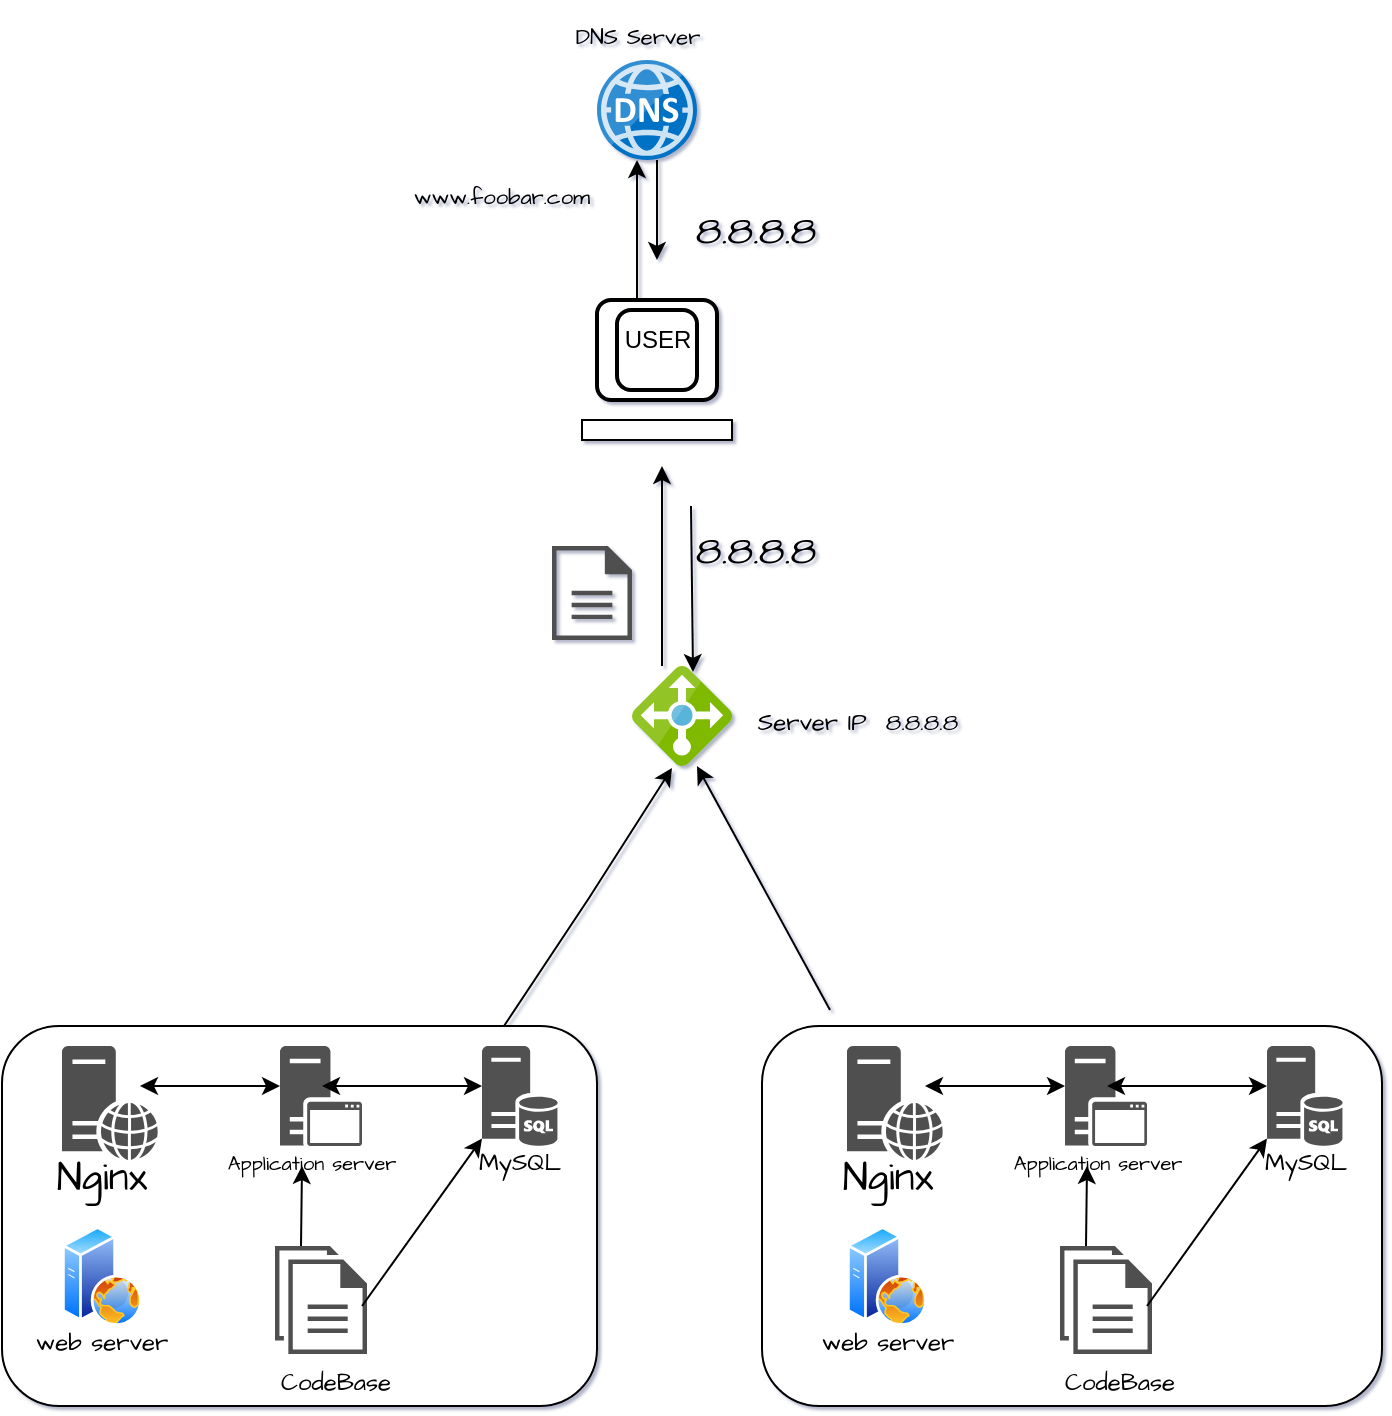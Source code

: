 <mxfile version="21.3.4" type="github">
  <diagram id="C5RBs43oDa-KdzZeNtuy" name="Page-1">
    <mxGraphModel dx="1180" dy="577" grid="1" gridSize="10" guides="1" tooltips="1" connect="1" arrows="1" fold="1" page="1" pageScale="1" pageWidth="827" pageHeight="1169" math="0" shadow="1">
      <root>
        <mxCell id="WIyWlLk6GJQsqaUBKTNV-0" />
        <mxCell id="WIyWlLk6GJQsqaUBKTNV-1" parent="WIyWlLk6GJQsqaUBKTNV-0" />
        <mxCell id="tbPgPqzO8_C_9tlT7s1o-13" value="" style="endArrow=classic;html=1;rounded=0;" edge="1" parent="WIyWlLk6GJQsqaUBKTNV-1">
          <mxGeometry width="50" height="50" relative="1" as="geometry">
            <mxPoint x="407.5" y="177" as="sourcePoint" />
            <mxPoint x="407.5" y="97" as="targetPoint" />
            <Array as="points">
              <mxPoint x="407.5" y="127" />
            </Array>
          </mxGeometry>
        </mxCell>
        <mxCell id="tbPgPqzO8_C_9tlT7s1o-14" value="" style="endArrow=classic;html=1;rounded=0;" edge="1" parent="WIyWlLk6GJQsqaUBKTNV-1">
          <mxGeometry width="50" height="50" relative="1" as="geometry">
            <mxPoint x="417.5" y="97" as="sourcePoint" />
            <mxPoint x="417.5" y="147" as="targetPoint" />
            <Array as="points">
              <mxPoint x="417.5" y="127" />
            </Array>
          </mxGeometry>
        </mxCell>
        <mxCell id="tbPgPqzO8_C_9tlT7s1o-15" value="" style="rounded=1;whiteSpace=wrap;html=1;absoluteArcSize=1;arcSize=14;strokeWidth=2;" vertex="1" parent="WIyWlLk6GJQsqaUBKTNV-1">
          <mxGeometry x="387.5" y="167" width="60" height="50" as="geometry" />
        </mxCell>
        <mxCell id="tbPgPqzO8_C_9tlT7s1o-16" style="edgeStyle=orthogonalEdgeStyle;rounded=0;orthogonalLoop=1;jettySize=auto;html=1;exitX=0.5;exitY=1;exitDx=0;exitDy=0;" edge="1" parent="WIyWlLk6GJQsqaUBKTNV-1" source="tbPgPqzO8_C_9tlT7s1o-15" target="tbPgPqzO8_C_9tlT7s1o-15">
          <mxGeometry relative="1" as="geometry" />
        </mxCell>
        <mxCell id="tbPgPqzO8_C_9tlT7s1o-18" value="" style="rounded=1;whiteSpace=wrap;html=1;absoluteArcSize=1;arcSize=14;strokeWidth=2;" vertex="1" parent="WIyWlLk6GJQsqaUBKTNV-1">
          <mxGeometry x="397.5" y="172" width="40" height="40" as="geometry" />
        </mxCell>
        <mxCell id="tbPgPqzO8_C_9tlT7s1o-20" value="" style="rounded=0;whiteSpace=wrap;html=1;" vertex="1" parent="WIyWlLk6GJQsqaUBKTNV-1">
          <mxGeometry x="380" y="227" width="75" height="10" as="geometry" />
        </mxCell>
        <mxCell id="tbPgPqzO8_C_9tlT7s1o-23" value="USER" style="text;strokeColor=none;align=center;fillColor=none;html=1;verticalAlign=middle;whiteSpace=wrap;rounded=0;" vertex="1" parent="WIyWlLk6GJQsqaUBKTNV-1">
          <mxGeometry x="387.5" y="172" width="60" height="30" as="geometry" />
        </mxCell>
        <mxCell id="tbPgPqzO8_C_9tlT7s1o-25" value="" style="endArrow=classic;html=1;rounded=0;" edge="1" parent="WIyWlLk6GJQsqaUBKTNV-1">
          <mxGeometry width="50" height="50" relative="1" as="geometry">
            <mxPoint x="434.5" y="270" as="sourcePoint" />
            <mxPoint x="435.5" y="353" as="targetPoint" />
          </mxGeometry>
        </mxCell>
        <mxCell id="tbPgPqzO8_C_9tlT7s1o-26" value="" style="rounded=1;whiteSpace=wrap;html=1;" vertex="1" parent="WIyWlLk6GJQsqaUBKTNV-1">
          <mxGeometry x="90" y="530" width="297.5" height="190" as="geometry" />
        </mxCell>
        <mxCell id="tbPgPqzO8_C_9tlT7s1o-37" value="" style="image;sketch=0;aspect=fixed;html=1;points=[];align=center;fontSize=12;image=img/lib/mscae/DNS.svg;" vertex="1" parent="WIyWlLk6GJQsqaUBKTNV-1">
          <mxGeometry x="387.5" y="47" width="50" height="50" as="geometry" />
        </mxCell>
        <mxCell id="tbPgPqzO8_C_9tlT7s1o-38" value="" style="sketch=0;pointerEvents=1;shadow=0;dashed=0;html=1;strokeColor=none;labelPosition=center;verticalLabelPosition=bottom;verticalAlign=top;align=center;fillColor=#515151;shape=mxgraph.mscae.system_center.secondary_site" vertex="1" parent="WIyWlLk6GJQsqaUBKTNV-1">
          <mxGeometry x="229" y="540" width="41" height="50" as="geometry" />
        </mxCell>
        <mxCell id="tbPgPqzO8_C_9tlT7s1o-39" value="" style="sketch=0;pointerEvents=1;shadow=0;dashed=0;html=1;strokeColor=none;labelPosition=center;verticalLabelPosition=bottom;verticalAlign=top;align=center;fillColor=#515151;shape=mxgraph.mscae.system_center.central_administration_site_sql" vertex="1" parent="WIyWlLk6GJQsqaUBKTNV-1">
          <mxGeometry x="330" y="540" width="38" height="50" as="geometry" />
        </mxCell>
        <mxCell id="tbPgPqzO8_C_9tlT7s1o-40" value="" style="sketch=0;pointerEvents=1;shadow=0;dashed=0;html=1;strokeColor=none;fillColor=#505050;labelPosition=center;verticalLabelPosition=bottom;verticalAlign=top;outlineConnect=0;align=center;shape=mxgraph.office.servers.web_server;" vertex="1" parent="WIyWlLk6GJQsqaUBKTNV-1">
          <mxGeometry x="120" y="540" width="48" height="57" as="geometry" />
        </mxCell>
        <mxCell id="tbPgPqzO8_C_9tlT7s1o-41" value="" style="sketch=0;pointerEvents=1;shadow=0;dashed=0;html=1;strokeColor=none;fillColor=#505050;labelPosition=center;verticalLabelPosition=bottom;verticalAlign=top;outlineConnect=0;align=center;shape=mxgraph.office.concepts.documents;" vertex="1" parent="WIyWlLk6GJQsqaUBKTNV-1">
          <mxGeometry x="226.5" y="640" width="46" height="54" as="geometry" />
        </mxCell>
        <mxCell id="tbPgPqzO8_C_9tlT7s1o-42" value="" style="image;aspect=fixed;perimeter=ellipsePerimeter;html=1;align=center;shadow=0;dashed=0;spacingTop=3;image=img/lib/active_directory/web_server.svg;" vertex="1" parent="WIyWlLk6GJQsqaUBKTNV-1">
          <mxGeometry x="120" y="630" width="40" height="50" as="geometry" />
        </mxCell>
        <mxCell id="tbPgPqzO8_C_9tlT7s1o-43" value="" style="sketch=0;pointerEvents=1;shadow=0;dashed=0;html=1;strokeColor=none;fillColor=#505050;labelPosition=center;verticalLabelPosition=bottom;verticalAlign=top;outlineConnect=0;align=center;shape=mxgraph.office.concepts.document;" vertex="1" parent="WIyWlLk6GJQsqaUBKTNV-1">
          <mxGeometry x="365" y="290" width="40" height="47" as="geometry" />
        </mxCell>
        <mxCell id="tbPgPqzO8_C_9tlT7s1o-44" value="" style="endArrow=classic;startArrow=classic;html=1;rounded=0;" edge="1" parent="WIyWlLk6GJQsqaUBKTNV-1">
          <mxGeometry width="50" height="50" relative="1" as="geometry">
            <mxPoint x="159" y="560" as="sourcePoint" />
            <mxPoint x="229" y="560" as="targetPoint" />
          </mxGeometry>
        </mxCell>
        <mxCell id="tbPgPqzO8_C_9tlT7s1o-45" value="" style="endArrow=classic;startArrow=classic;html=1;rounded=0;" edge="1" parent="WIyWlLk6GJQsqaUBKTNV-1">
          <mxGeometry width="50" height="50" relative="1" as="geometry">
            <mxPoint x="250" y="560" as="sourcePoint" />
            <mxPoint x="330" y="560" as="targetPoint" />
          </mxGeometry>
        </mxCell>
        <mxCell id="tbPgPqzO8_C_9tlT7s1o-46" value="" style="endArrow=classic;html=1;rounded=0;entryX=0;entryY=0.925;entryDx=0;entryDy=0;entryPerimeter=0;" edge="1" parent="WIyWlLk6GJQsqaUBKTNV-1" target="tbPgPqzO8_C_9tlT7s1o-39">
          <mxGeometry width="50" height="50" relative="1" as="geometry">
            <mxPoint x="270" y="670" as="sourcePoint" />
            <mxPoint x="360" y="590" as="targetPoint" />
          </mxGeometry>
        </mxCell>
        <mxCell id="tbPgPqzO8_C_9tlT7s1o-47" value="" style="endArrow=classic;html=1;rounded=0;align=right;labelBackgroundColor=#FFFFFF;" edge="1" parent="WIyWlLk6GJQsqaUBKTNV-1">
          <mxGeometry width="50" height="50" relative="1" as="geometry">
            <mxPoint x="239.5" y="640" as="sourcePoint" />
            <mxPoint x="240" y="600" as="targetPoint" />
          </mxGeometry>
        </mxCell>
        <mxCell id="tbPgPqzO8_C_9tlT7s1o-48" value="&lt;font style=&quot;font-size: 11px;&quot;&gt;DNS Server&lt;/font&gt;" style="text;strokeColor=none;align=center;fillColor=none;html=1;verticalAlign=middle;whiteSpace=wrap;rounded=0;fontSize=20;fontFamily=Architects Daughter;" vertex="1" parent="WIyWlLk6GJQsqaUBKTNV-1">
          <mxGeometry x="367.5" y="17" width="80" height="30" as="geometry" />
        </mxCell>
        <mxCell id="tbPgPqzO8_C_9tlT7s1o-49" value="&lt;font style=&quot;font-size: 10px;&quot;&gt;Application server&lt;/font&gt;" style="text;strokeColor=none;align=center;fillColor=none;html=1;verticalAlign=middle;whiteSpace=wrap;rounded=0;fontSize=20;fontFamily=Architects Daughter;" vertex="1" parent="WIyWlLk6GJQsqaUBKTNV-1">
          <mxGeometry x="180" y="570" width="130" height="50" as="geometry" />
        </mxCell>
        <mxCell id="tbPgPqzO8_C_9tlT7s1o-51" value="&lt;font style=&quot;font-size: 12px;&quot;&gt;MySQL&lt;/font&gt;" style="text;strokeColor=none;align=center;fillColor=none;html=1;verticalAlign=middle;whiteSpace=wrap;rounded=0;fontSize=20;fontFamily=Architects Daughter;" vertex="1" parent="WIyWlLk6GJQsqaUBKTNV-1">
          <mxGeometry x="319" y="580" width="60" height="30" as="geometry" />
        </mxCell>
        <mxCell id="tbPgPqzO8_C_9tlT7s1o-52" value="Nginx" style="text;strokeColor=none;align=center;fillColor=none;html=1;verticalAlign=middle;whiteSpace=wrap;rounded=0;fontSize=20;fontFamily=Architects Daughter;" vertex="1" parent="WIyWlLk6GJQsqaUBKTNV-1">
          <mxGeometry x="110" y="590" width="60" height="30" as="geometry" />
        </mxCell>
        <mxCell id="tbPgPqzO8_C_9tlT7s1o-58" value="&lt;font style=&quot;font-size: 12px;&quot;&gt;web server&lt;/font&gt;" style="text;strokeColor=none;align=center;fillColor=none;html=1;verticalAlign=middle;whiteSpace=wrap;rounded=0;fontSize=20;fontFamily=Architects Daughter;" vertex="1" parent="WIyWlLk6GJQsqaUBKTNV-1">
          <mxGeometry x="90" y="670" width="100" height="30" as="geometry" />
        </mxCell>
        <mxCell id="tbPgPqzO8_C_9tlT7s1o-59" value="8.8.8.8" style="text;strokeColor=none;align=center;fillColor=none;html=1;verticalAlign=middle;whiteSpace=wrap;rounded=0;fontSize=20;fontFamily=Architects Daughter;" vertex="1" parent="WIyWlLk6GJQsqaUBKTNV-1">
          <mxGeometry x="436.5" y="277" width="60" height="30" as="geometry" />
        </mxCell>
        <mxCell id="tbPgPqzO8_C_9tlT7s1o-60" value="8.8.8.8" style="text;strokeColor=none;align=center;fillColor=none;html=1;verticalAlign=middle;whiteSpace=wrap;rounded=0;fontSize=20;fontFamily=Architects Daughter;" vertex="1" parent="WIyWlLk6GJQsqaUBKTNV-1">
          <mxGeometry x="436.5" y="117" width="60" height="30" as="geometry" />
        </mxCell>
        <mxCell id="tbPgPqzO8_C_9tlT7s1o-61" value="&lt;font style=&quot;font-size: 12px;&quot;&gt;Server IP&lt;font style=&quot;&quot;&gt;&amp;nbsp; 8.8.8.8&lt;/font&gt;&lt;/font&gt;" style="text;strokeColor=none;align=center;fillColor=none;html=1;verticalAlign=middle;whiteSpace=wrap;rounded=0;fontSize=20;fontFamily=Architects Daughter;" vertex="1" parent="WIyWlLk6GJQsqaUBKTNV-1">
          <mxGeometry x="462.5" y="360" width="110" height="30" as="geometry" />
        </mxCell>
        <mxCell id="tbPgPqzO8_C_9tlT7s1o-63" value="&lt;font style=&quot;font-size: 12px;&quot;&gt;CodeBase&lt;/font&gt;" style="text;strokeColor=none;align=center;fillColor=none;html=1;verticalAlign=middle;whiteSpace=wrap;rounded=0;fontSize=20;fontFamily=Architects Daughter;" vertex="1" parent="WIyWlLk6GJQsqaUBKTNV-1">
          <mxGeometry x="226.5" y="690" width="60" height="30" as="geometry" />
        </mxCell>
        <mxCell id="tbPgPqzO8_C_9tlT7s1o-64" value="&lt;font style=&quot;font-size: 11px;&quot;&gt;www.foobar.com&lt;/font&gt;" style="text;strokeColor=none;align=center;fillColor=none;html=1;verticalAlign=middle;whiteSpace=wrap;rounded=0;fontSize=20;fontFamily=Architects Daughter;" vertex="1" parent="WIyWlLk6GJQsqaUBKTNV-1">
          <mxGeometry x="310" y="97" width="60" height="30" as="geometry" />
        </mxCell>
        <mxCell id="tbPgPqzO8_C_9tlT7s1o-65" value="" style="image;sketch=0;aspect=fixed;html=1;points=[];align=center;fontSize=12;image=img/lib/mscae/Load_Balancer_feature.svg;hachureGap=4;jiggle=2;curveFitting=1;fontFamily=Architects Daughter;fontSource=https%3A%2F%2Ffonts.googleapis.com%2Fcss%3Ffamily%3DArchitects%2BDaughter;" vertex="1" parent="WIyWlLk6GJQsqaUBKTNV-1">
          <mxGeometry x="405" y="350" width="50" height="50" as="geometry" />
        </mxCell>
        <mxCell id="tbPgPqzO8_C_9tlT7s1o-66" value="" style="rounded=1;whiteSpace=wrap;html=1;" vertex="1" parent="WIyWlLk6GJQsqaUBKTNV-1">
          <mxGeometry x="470" y="530" width="310" height="190" as="geometry" />
        </mxCell>
        <mxCell id="tbPgPqzO8_C_9tlT7s1o-67" value="" style="sketch=0;pointerEvents=1;shadow=0;dashed=0;html=1;strokeColor=none;labelPosition=center;verticalLabelPosition=bottom;verticalAlign=top;align=center;fillColor=#515151;shape=mxgraph.mscae.system_center.secondary_site" vertex="1" parent="WIyWlLk6GJQsqaUBKTNV-1">
          <mxGeometry x="621.5" y="540" width="41" height="50" as="geometry" />
        </mxCell>
        <mxCell id="tbPgPqzO8_C_9tlT7s1o-68" value="" style="sketch=0;pointerEvents=1;shadow=0;dashed=0;html=1;strokeColor=none;labelPosition=center;verticalLabelPosition=bottom;verticalAlign=top;align=center;fillColor=#515151;shape=mxgraph.mscae.system_center.central_administration_site_sql" vertex="1" parent="WIyWlLk6GJQsqaUBKTNV-1">
          <mxGeometry x="722.5" y="540" width="38" height="50" as="geometry" />
        </mxCell>
        <mxCell id="tbPgPqzO8_C_9tlT7s1o-69" value="" style="sketch=0;pointerEvents=1;shadow=0;dashed=0;html=1;strokeColor=none;fillColor=#505050;labelPosition=center;verticalLabelPosition=bottom;verticalAlign=top;outlineConnect=0;align=center;shape=mxgraph.office.servers.web_server;" vertex="1" parent="WIyWlLk6GJQsqaUBKTNV-1">
          <mxGeometry x="512.5" y="540" width="48" height="57" as="geometry" />
        </mxCell>
        <mxCell id="tbPgPqzO8_C_9tlT7s1o-70" value="" style="sketch=0;pointerEvents=1;shadow=0;dashed=0;html=1;strokeColor=none;fillColor=#505050;labelPosition=center;verticalLabelPosition=bottom;verticalAlign=top;outlineConnect=0;align=center;shape=mxgraph.office.concepts.documents;" vertex="1" parent="WIyWlLk6GJQsqaUBKTNV-1">
          <mxGeometry x="619" y="640" width="46" height="54" as="geometry" />
        </mxCell>
        <mxCell id="tbPgPqzO8_C_9tlT7s1o-71" value="" style="image;aspect=fixed;perimeter=ellipsePerimeter;html=1;align=center;shadow=0;dashed=0;spacingTop=3;image=img/lib/active_directory/web_server.svg;" vertex="1" parent="WIyWlLk6GJQsqaUBKTNV-1">
          <mxGeometry x="512.5" y="630" width="40" height="50" as="geometry" />
        </mxCell>
        <mxCell id="tbPgPqzO8_C_9tlT7s1o-72" value="" style="endArrow=classic;startArrow=classic;html=1;rounded=0;" edge="1" parent="WIyWlLk6GJQsqaUBKTNV-1">
          <mxGeometry width="50" height="50" relative="1" as="geometry">
            <mxPoint x="551.5" y="560" as="sourcePoint" />
            <mxPoint x="621.5" y="560" as="targetPoint" />
          </mxGeometry>
        </mxCell>
        <mxCell id="tbPgPqzO8_C_9tlT7s1o-73" value="" style="endArrow=classic;startArrow=classic;html=1;rounded=0;" edge="1" parent="WIyWlLk6GJQsqaUBKTNV-1">
          <mxGeometry width="50" height="50" relative="1" as="geometry">
            <mxPoint x="642.5" y="560" as="sourcePoint" />
            <mxPoint x="722.5" y="560" as="targetPoint" />
          </mxGeometry>
        </mxCell>
        <mxCell id="tbPgPqzO8_C_9tlT7s1o-74" value="" style="endArrow=classic;html=1;rounded=0;entryX=0;entryY=0.925;entryDx=0;entryDy=0;entryPerimeter=0;" edge="1" parent="WIyWlLk6GJQsqaUBKTNV-1" target="tbPgPqzO8_C_9tlT7s1o-68">
          <mxGeometry width="50" height="50" relative="1" as="geometry">
            <mxPoint x="662.5" y="670" as="sourcePoint" />
            <mxPoint x="752.5" y="590" as="targetPoint" />
          </mxGeometry>
        </mxCell>
        <mxCell id="tbPgPqzO8_C_9tlT7s1o-75" value="" style="endArrow=classic;html=1;rounded=0;align=right;labelBackgroundColor=#FFFFFF;" edge="1" parent="WIyWlLk6GJQsqaUBKTNV-1">
          <mxGeometry width="50" height="50" relative="1" as="geometry">
            <mxPoint x="632" y="640" as="sourcePoint" />
            <mxPoint x="632.5" y="600" as="targetPoint" />
          </mxGeometry>
        </mxCell>
        <mxCell id="tbPgPqzO8_C_9tlT7s1o-76" value="&lt;font style=&quot;font-size: 10px;&quot;&gt;Application server&lt;/font&gt;" style="text;strokeColor=none;align=center;fillColor=none;html=1;verticalAlign=middle;whiteSpace=wrap;rounded=0;fontSize=20;fontFamily=Architects Daughter;" vertex="1" parent="WIyWlLk6GJQsqaUBKTNV-1">
          <mxGeometry x="572.5" y="570" width="130" height="50" as="geometry" />
        </mxCell>
        <mxCell id="tbPgPqzO8_C_9tlT7s1o-77" value="&lt;font style=&quot;font-size: 12px;&quot;&gt;MySQL&lt;/font&gt;" style="text;strokeColor=none;align=center;fillColor=none;html=1;verticalAlign=middle;whiteSpace=wrap;rounded=0;fontSize=20;fontFamily=Architects Daughter;" vertex="1" parent="WIyWlLk6GJQsqaUBKTNV-1">
          <mxGeometry x="711.5" y="580" width="60" height="30" as="geometry" />
        </mxCell>
        <mxCell id="tbPgPqzO8_C_9tlT7s1o-78" value="Nginx" style="text;strokeColor=none;align=center;fillColor=none;html=1;verticalAlign=middle;whiteSpace=wrap;rounded=0;fontSize=20;fontFamily=Architects Daughter;" vertex="1" parent="WIyWlLk6GJQsqaUBKTNV-1">
          <mxGeometry x="502.5" y="590" width="60" height="30" as="geometry" />
        </mxCell>
        <mxCell id="tbPgPqzO8_C_9tlT7s1o-79" value="&lt;font style=&quot;font-size: 12px;&quot;&gt;web server&lt;/font&gt;" style="text;strokeColor=none;align=center;fillColor=none;html=1;verticalAlign=middle;whiteSpace=wrap;rounded=0;fontSize=20;fontFamily=Architects Daughter;" vertex="1" parent="WIyWlLk6GJQsqaUBKTNV-1">
          <mxGeometry x="482.5" y="670" width="100" height="30" as="geometry" />
        </mxCell>
        <mxCell id="tbPgPqzO8_C_9tlT7s1o-81" value="&lt;font style=&quot;font-size: 12px;&quot;&gt;CodeBase&lt;/font&gt;" style="text;strokeColor=none;align=center;fillColor=none;html=1;verticalAlign=middle;whiteSpace=wrap;rounded=0;fontSize=20;fontFamily=Architects Daughter;" vertex="1" parent="WIyWlLk6GJQsqaUBKTNV-1">
          <mxGeometry x="619" y="690" width="60" height="30" as="geometry" />
        </mxCell>
        <mxCell id="tbPgPqzO8_C_9tlT7s1o-84" value="" style="endArrow=classic;html=1;rounded=0;" edge="1" parent="WIyWlLk6GJQsqaUBKTNV-1">
          <mxGeometry width="50" height="50" relative="1" as="geometry">
            <mxPoint x="420" y="350" as="sourcePoint" />
            <mxPoint x="420" y="250" as="targetPoint" />
            <Array as="points">
              <mxPoint x="420" y="300" />
            </Array>
          </mxGeometry>
        </mxCell>
        <mxCell id="tbPgPqzO8_C_9tlT7s1o-90" value="" style="endArrow=classic;html=1;rounded=0;entryX=0.4;entryY=1.02;entryDx=0;entryDy=0;entryPerimeter=0;" edge="1" parent="WIyWlLk6GJQsqaUBKTNV-1" target="tbPgPqzO8_C_9tlT7s1o-65">
          <mxGeometry width="50" height="50" relative="1" as="geometry">
            <mxPoint x="341" y="530" as="sourcePoint" />
            <mxPoint x="413.5" y="416" as="targetPoint" />
            <Array as="points">
              <mxPoint x="383.5" y="466" />
            </Array>
          </mxGeometry>
        </mxCell>
        <mxCell id="tbPgPqzO8_C_9tlT7s1o-91" value="" style="endArrow=classic;html=1;rounded=0;entryX=0.32;entryY=1.04;entryDx=0;entryDy=0;entryPerimeter=0;" edge="1" parent="WIyWlLk6GJQsqaUBKTNV-1">
          <mxGeometry width="50" height="50" relative="1" as="geometry">
            <mxPoint x="504" y="522" as="sourcePoint" />
            <mxPoint x="437.5" y="400" as="targetPoint" />
          </mxGeometry>
        </mxCell>
      </root>
    </mxGraphModel>
  </diagram>
</mxfile>
